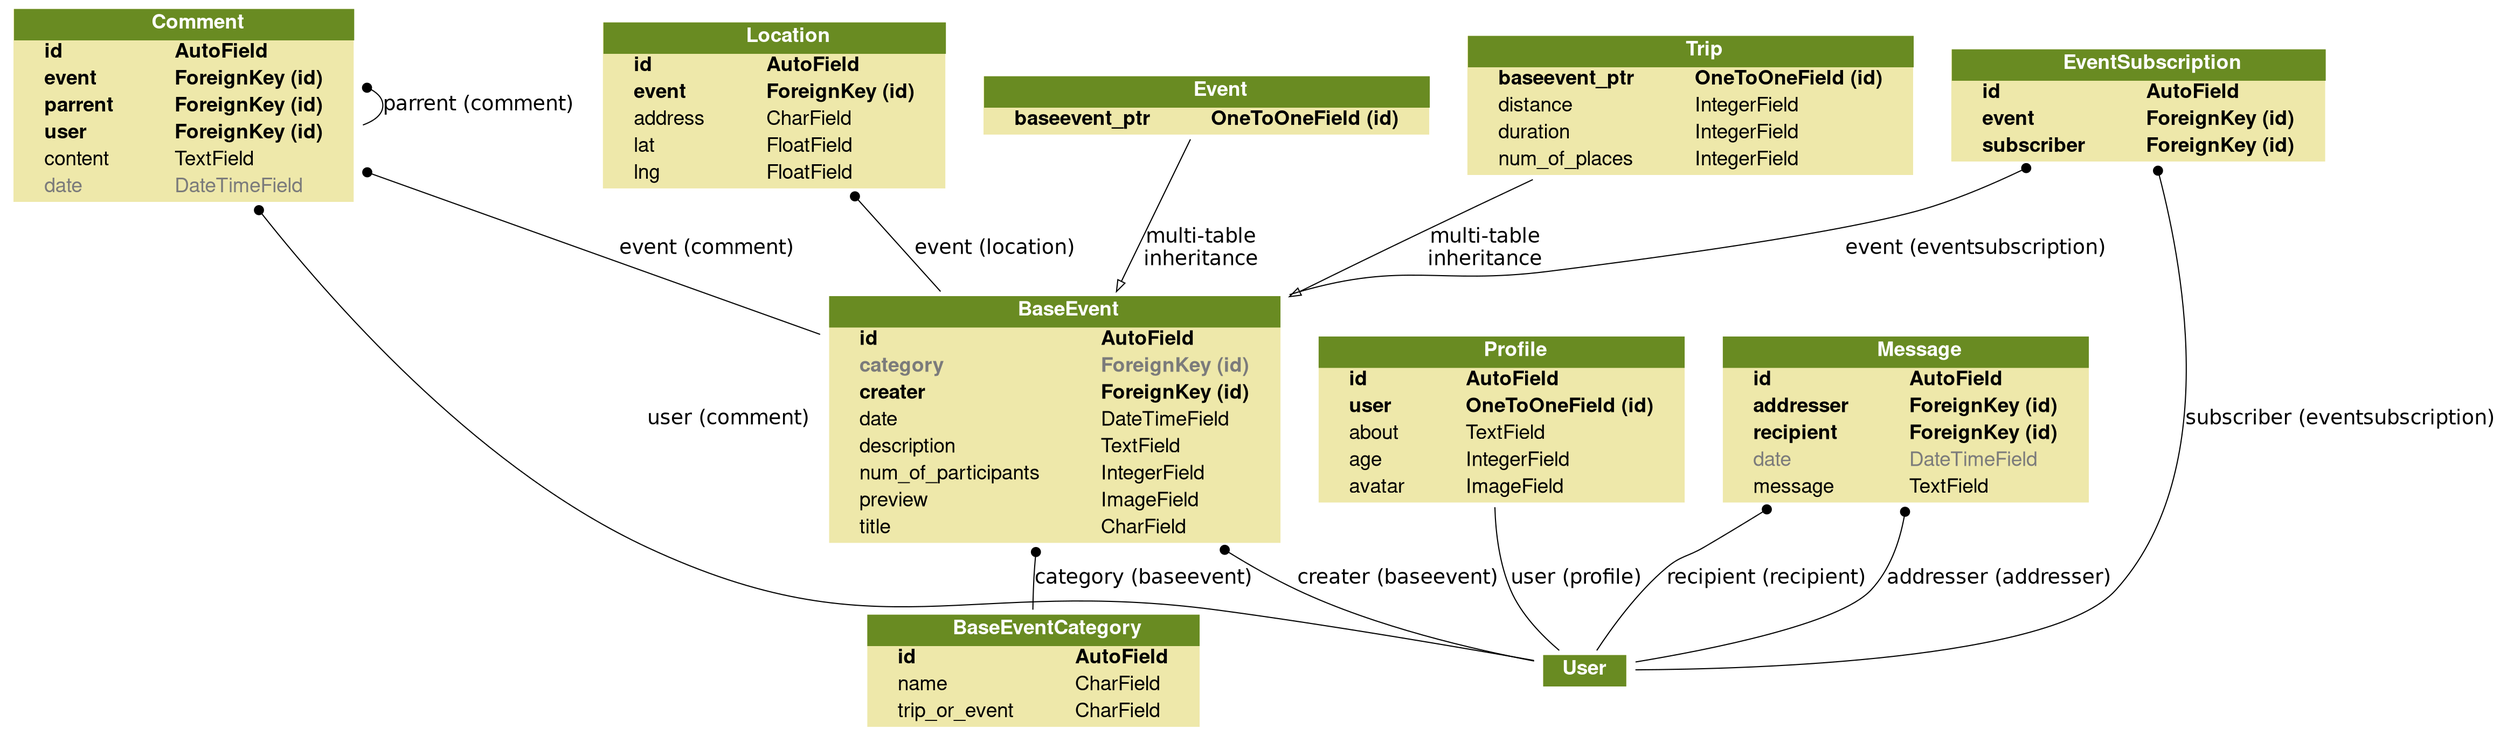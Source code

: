 digraph model_graph {
	graph [bb="0,0,1062.5,395",
		fontname=Helvetica,
		fontsize=18,
		splines=true
	];
	node [fontname=Helvetica,
		fontsize=18,
		label="\N",
		shape=plaintext
	];
	edge [fontname=Helvetica,
		fontsize=18
	];
	main_models_BaseEventCategory	 [height=0.8889,
		label=<
    <TABLE BGCOLOR="palegoldenrod" BORDER="0" CELLBORDER="0" CELLSPACING="0">
    <TR><TD COLSPAN="2" CELLPADDING="4" ALIGN="CENTER" BGCOLOR="olivedrab4">
    <FONT FACE="Helvetica Bold" COLOR="white">
    BaseEventCategory
    </FONT></TD></TR>
  
    <TR><TD ALIGN="LEFT" BORDER="0">
    <FONT FACE="Helvetica Bold">id</FONT>
    </TD><TD ALIGN="LEFT">
    <FONT FACE="Helvetica Bold">AutoField</FONT>
    </TD></TR>
  
    <TR><TD ALIGN="LEFT" BORDER="0">
    <FONT FACE="Helvetica ">name</FONT>
    </TD><TD ALIGN="LEFT">
    <FONT FACE="Helvetica ">CharField</FONT>
    </TD></TR>
  
    <TR><TD ALIGN="LEFT" BORDER="0">
    <FONT FACE="Helvetica ">trip_or_event</FONT>
    </TD><TD ALIGN="LEFT">
    <FONT FACE="Helvetica ">CharField</FONT>
    </TD></TR>
  
    </TABLE>
    >,
		pos="447.5,32",
		width=2.1111];
	main_models_BaseEvent	 [height=1.7917,
		label=<
    <TABLE BGCOLOR="palegoldenrod" BORDER="0" CELLBORDER="0" CELLSPACING="0">
    <TR><TD COLSPAN="2" CELLPADDING="4" ALIGN="CENTER" BGCOLOR="olivedrab4">
    <FONT FACE="Helvetica Bold" COLOR="white">
    BaseEvent
    </FONT></TD></TR>
  
    <TR><TD ALIGN="LEFT" BORDER="0">
    <FONT FACE="Helvetica Bold">id</FONT>
    </TD><TD ALIGN="LEFT">
    <FONT FACE="Helvetica Bold">AutoField</FONT>
    </TD></TR>
  
    <TR><TD ALIGN="LEFT" BORDER="0">
    <FONT COLOR="#7B7B7B" FACE="Helvetica Bold">category</FONT>
    </TD><TD ALIGN="LEFT">
    <FONT COLOR="#7B7B7B" FACE="Helvetica Bold">ForeignKey (id)</FONT>
    </TD></TR>
  
    <TR><TD ALIGN="LEFT" BORDER="0">
    <FONT FACE="Helvetica Bold">creater</FONT>
    </TD><TD ALIGN="LEFT">
    <FONT FACE="Helvetica Bold">ForeignKey (id)</FONT>
    </TD></TR>
  
    <TR><TD ALIGN="LEFT" BORDER="0">
    <FONT FACE="Helvetica ">date</FONT>
    </TD><TD ALIGN="LEFT">
    <FONT FACE="Helvetica ">DateTimeField</FONT>
    </TD></TR>
  
    <TR><TD ALIGN="LEFT" BORDER="0">
    <FONT FACE="Helvetica ">description</FONT>
    </TD><TD ALIGN="LEFT">
    <FONT FACE="Helvetica ">TextField</FONT>
    </TD></TR>
  
    <TR><TD ALIGN="LEFT" BORDER="0">
    <FONT FACE="Helvetica ">num_of_participants</FONT>
    </TD><TD ALIGN="LEFT">
    <FONT FACE="Helvetica ">IntegerField</FONT>
    </TD></TR>
  
    <TR><TD ALIGN="LEFT" BORDER="0">
    <FONT FACE="Helvetica ">preview</FONT>
    </TD><TD ALIGN="LEFT">
    <FONT FACE="Helvetica ">ImageField</FONT>
    </TD></TR>
  
    <TR><TD ALIGN="LEFT" BORDER="0">
    <FONT FACE="Helvetica ">title</FONT>
    </TD><TD ALIGN="LEFT">
    <FONT FACE="Helvetica ">CharField</FONT>
    </TD></TR>
  
    </TABLE>
    >,
		pos="447.5,173.5",
		width=2.7639];
	main_models_BaseEvent -> main_models_BaseEventCategory	 [arrowhead=none,
		arrowtail=dot,
		dir=both,
		label="category (baseevent)",
		lp="485.5,86.5",
		pos="s,447.5,108.87 447.5,100.85 447.5,87.956 447.5,75.149 447.5,64.193"];
	django_contrib_auth_models_User	 [height=0.5,
		label=<
  <TABLE BGCOLOR="palegoldenrod" BORDER="0" CELLBORDER="0" CELLSPACING="0">
  <TR><TD COLSPAN="2" CELLPADDING="4" ALIGN="CENTER" BGCOLOR="olivedrab4">
  <FONT FACE="Helvetica Bold" COLOR="white">User</FONT>
  </TD></TR>
  </TABLE>
  >,
		pos="684.5,32",
		width=0.75];
	main_models_BaseEvent -> django_contrib_auth_models_User	 [arrowhead=none,
		arrowtail=dot,
		dir=both,
		label="creater (baseevent)",
		lp="613,86.5",
		pos="s,534.23,108.97 540.92,104.55 553.02,96.615 565.41,88.903 577.5,82 603.76,67.007 635.42,52.972 657.46,43.799"];
	main_models_Event	 [height=0.52778,
		label=<
    <TABLE BGCOLOR="palegoldenrod" BORDER="0" CELLBORDER="0" CELLSPACING="0">
    <TR><TD COLSPAN="2" CELLPADDING="4" ALIGN="CENTER" BGCOLOR="olivedrab4">
    <FONT FACE="Helvetica Bold" COLOR="white">
    Event
    </FONT></TD></TR>
  
    <TR><TD ALIGN="LEFT" BORDER="0">
    <FONT FACE="Helvetica Bold">baseevent_ptr</FONT>
    </TD><TD ALIGN="LEFT">
    <FONT FACE="Helvetica Bold">OneToOneField (id)</FONT>
    </TD></TR>
  
    </TABLE>
    >,
		pos="531.5,343.5",
		width=2.7639];
	main_models_Event -> main_models_BaseEvent	 [arrowhead=empty,
		arrowtail=none,
		dir=both,
		label="multi-table\ninheritance",
		lp="517.5,265",
		pos="e,479.41,238.31 522.35,324.2 513.07,305.63 498.08,275.67 483.96,247.41"];
	main_models_Trip	 [height=1.0694,
		label=<
    <TABLE BGCOLOR="palegoldenrod" BORDER="0" CELLBORDER="0" CELLSPACING="0">
    <TR><TD COLSPAN="2" CELLPADDING="4" ALIGN="CENTER" BGCOLOR="olivedrab4">
    <FONT FACE="Helvetica Bold" COLOR="white">
    Trip
    </FONT></TD></TR>
  
    <TR><TD ALIGN="LEFT" BORDER="0">
    <FONT FACE="Helvetica Bold">baseevent_ptr</FONT>
    </TD><TD ALIGN="LEFT">
    <FONT FACE="Helvetica Bold">OneToOneField (id)</FONT>
    </TD></TR>
  
    <TR><TD ALIGN="LEFT" BORDER="0">
    <FONT FACE="Helvetica ">distance</FONT>
    </TD><TD ALIGN="LEFT">
    <FONT FACE="Helvetica ">IntegerField</FONT>
    </TD></TR>
  
    <TR><TD ALIGN="LEFT" BORDER="0">
    <FONT FACE="Helvetica ">duration</FONT>
    </TD><TD ALIGN="LEFT">
    <FONT FACE="Helvetica ">IntegerField</FONT>
    </TD></TR>
  
    <TR><TD ALIGN="LEFT" BORDER="0">
    <FONT FACE="Helvetica ">num_of_places</FONT>
    </TD><TD ALIGN="LEFT">
    <FONT FACE="Helvetica ">IntegerField</FONT>
    </TD></TR>
  
    </TABLE>
    >,
		pos="748.5,343.5",
		width=2.7639];
	main_models_Trip -> main_models_BaseEvent	 [arrowhead=empty,
		arrowtail=none,
		dir=both,
		label="multi-table\ninheritance",
		lp="639.5,265",
		pos="e,547.17,233.27 677.59,304.88 643.18,286.44 601.11,263.62 555.94,238.22"];
	main_models_Location	 [height=1.25,
		label=<
    <TABLE BGCOLOR="palegoldenrod" BORDER="0" CELLBORDER="0" CELLSPACING="0">
    <TR><TD COLSPAN="2" CELLPADDING="4" ALIGN="CENTER" BGCOLOR="olivedrab4">
    <FONT FACE="Helvetica Bold" COLOR="white">
    Location
    </FONT></TD></TR>
  
    <TR><TD ALIGN="LEFT" BORDER="0">
    <FONT FACE="Helvetica Bold">id</FONT>
    </TD><TD ALIGN="LEFT">
    <FONT FACE="Helvetica Bold">AutoField</FONT>
    </TD></TR>
  
    <TR><TD ALIGN="LEFT" BORDER="0">
    <FONT FACE="Helvetica Bold">event</FONT>
    </TD><TD ALIGN="LEFT">
    <FONT FACE="Helvetica Bold">ForeignKey (id)</FONT>
    </TD></TR>
  
    <TR><TD ALIGN="LEFT" BORDER="0">
    <FONT FACE="Helvetica ">address</FONT>
    </TD><TD ALIGN="LEFT">
    <FONT FACE="Helvetica ">CharField</FONT>
    </TD></TR>
  
    <TR><TD ALIGN="LEFT" BORDER="0">
    <FONT FACE="Helvetica ">lat</FONT>
    </TD><TD ALIGN="LEFT">
    <FONT FACE="Helvetica ">FloatField</FONT>
    </TD></TR>
  
    <TR><TD ALIGN="LEFT" BORDER="0">
    <FONT FACE="Helvetica ">lng</FONT>
    </TD><TD ALIGN="LEFT">
    <FONT FACE="Helvetica ">FloatField</FONT>
    </TD></TR>
  
    </TABLE>
    >,
		pos="336.5,343.5",
		width=2.1528];
	main_models_Location -> main_models_BaseEvent	 [arrowhead=none,
		arrowtail=dot,
		dir=both,
		label="event (location)",
		lp="420,265",
		pos="s,365.66,298.36 370.31,291.32 381.37,274.59 393.79,255.79 405.38,238.25"];
	main_models_EventSubscription	 [height=0.88889,
		label=<
    <TABLE BGCOLOR="palegoldenrod" BORDER="0" CELLBORDER="0" CELLSPACING="0">
    <TR><TD COLSPAN="2" CELLPADDING="4" ALIGN="CENTER" BGCOLOR="olivedrab4">
    <FONT FACE="Helvetica Bold" COLOR="white">
    EventSubscription
    </FONT></TD></TR>
  
    <TR><TD ALIGN="LEFT" BORDER="0">
    <FONT FACE="Helvetica Bold">id</FONT>
    </TD><TD ALIGN="LEFT">
    <FONT FACE="Helvetica Bold">AutoField</FONT>
    </TD></TR>
  
    <TR><TD ALIGN="LEFT" BORDER="0">
    <FONT FACE="Helvetica Bold">event</FONT>
    </TD><TD ALIGN="LEFT">
    <FONT FACE="Helvetica Bold">ForeignKey (id)</FONT>
    </TD></TR>
  
    <TR><TD ALIGN="LEFT" BORDER="0">
    <FONT FACE="Helvetica Bold">subscriber</FONT>
    </TD><TD ALIGN="LEFT">
    <FONT FACE="Helvetica Bold">ForeignKey (id)</FONT>
    </TD></TR>
  
    </TABLE>
    >,
		pos="950.5,343.5",
		width=2.3472];
	main_models_EventSubscription -> main_models_BaseEvent	 [arrowhead=none,
		arrowtail=dot,
		dir=both,
		label="event (eventsubscription)",
		lp="836.5,265",
		pos="s,900.18,311.46 892.8,307.57 881.39,301.7 869.29,296.18 857.5,292 774.84,262.72 749.87,271.21 663.5,256 615.58,247.56 601.24,254.61 \
555.5,238 552.74,237 549.97,235.92 547.2,234.79"];
	main_models_EventSubscription -> django_contrib_auth_models_User	 [arrowhead=none,
		arrowtail=dot,
		dir=both,
		label="subscriber (eventsubscription)",
		lp="1009,173.5",
		pos="s,954.41,311.33 955.1,303.2 958.89,254.25 958.86,169.66 923.5,109 901.68,71.572 769.37,46.409 711.52,37.059"];
	main_models_Comment	 [height=1.4306,
		label=<
    <TABLE BGCOLOR="palegoldenrod" BORDER="0" CELLBORDER="0" CELLSPACING="0">
    <TR><TD COLSPAN="2" CELLPADDING="4" ALIGN="CENTER" BGCOLOR="olivedrab4">
    <FONT FACE="Helvetica Bold" COLOR="white">
    Comment
    </FONT></TD></TR>
  
    <TR><TD ALIGN="LEFT" BORDER="0">
    <FONT FACE="Helvetica Bold">id</FONT>
    </TD><TD ALIGN="LEFT">
    <FONT FACE="Helvetica Bold">AutoField</FONT>
    </TD></TR>
  
    <TR><TD ALIGN="LEFT" BORDER="0">
    <FONT FACE="Helvetica Bold">event</FONT>
    </TD><TD ALIGN="LEFT">
    <FONT FACE="Helvetica Bold">ForeignKey (id)</FONT>
    </TD></TR>
  
    <TR><TD ALIGN="LEFT" BORDER="0">
    <FONT FACE="Helvetica Bold">parrent</FONT>
    </TD><TD ALIGN="LEFT">
    <FONT FACE="Helvetica Bold">ForeignKey (id)</FONT>
    </TD></TR>
  
    <TR><TD ALIGN="LEFT" BORDER="0">
    <FONT FACE="Helvetica Bold">user</FONT>
    </TD><TD ALIGN="LEFT">
    <FONT FACE="Helvetica Bold">ForeignKey (id)</FONT>
    </TD></TR>
  
    <TR><TD ALIGN="LEFT" BORDER="0">
    <FONT FACE="Helvetica ">content</FONT>
    </TD><TD ALIGN="LEFT">
    <FONT FACE="Helvetica ">TextField</FONT>
    </TD></TR>
  
    <TR><TD ALIGN="LEFT" BORDER="0">
    <FONT COLOR="#7B7B7B" FACE="Helvetica ">date</FONT>
    </TD><TD ALIGN="LEFT">
    <FONT COLOR="#7B7B7B" FACE="Helvetica ">DateTimeField</FONT>
    </TD></TR>
  
    </TABLE>
    >,
		pos="77.5,343.5",
		width=2.1528];
	main_models_Comment -> main_models_BaseEvent	 [arrowhead=none,
		arrowtail=dot,
		dir=both,
		label="event (comment)",
		lp="293,265",
		pos="s,155.06,307.28 162.4,303.95 217.63,278.87 289.9,246.06 347.85,219.74"];
	main_models_Comment -> main_models_Comment	 [arrowhead=none,
		arrowtail=dot,
		dir=both,
		label="parrent (comment)",
		lp="207,343.5",
		pos="s,155.07,356.55 162.81,354.37 169.13,351.93 173,348.31 173,343.5 173,336.95 165.81,332.6 155.07,330.45"];
	main_models_Comment -> django_contrib_auth_models_User	 [arrowhead=none,
		arrowtail=dot,
		dir=both,
		label="user (comment)",
		lp="309.5,173.5",
		pos="s,106.99,291.54 111.36,284.69 146.48,230.24 206.57,150.93 280.5,109 379.46,52.871 420.75,85.369 532.5,64 576.28,55.628 626.98,45.125 \
657.36,38.745"];
	main_models_Profile	 [height=1.25,
		label=<
    <TABLE BGCOLOR="palegoldenrod" BORDER="0" CELLBORDER="0" CELLSPACING="0">
    <TR><TD COLSPAN="2" CELLPADDING="4" ALIGN="CENTER" BGCOLOR="olivedrab4">
    <FONT FACE="Helvetica Bold" COLOR="white">
    Profile
    </FONT></TD></TR>
  
    <TR><TD ALIGN="LEFT" BORDER="0">
    <FONT FACE="Helvetica Bold">id</FONT>
    </TD><TD ALIGN="LEFT">
    <FONT FACE="Helvetica Bold">AutoField</FONT>
    </TD></TR>
  
    <TR><TD ALIGN="LEFT" BORDER="0">
    <FONT FACE="Helvetica Bold">user</FONT>
    </TD><TD ALIGN="LEFT">
    <FONT FACE="Helvetica Bold">OneToOneField (id)</FONT>
    </TD></TR>
  
    <TR><TD ALIGN="LEFT" BORDER="0">
    <FONT FACE="Helvetica ">about</FONT>
    </TD><TD ALIGN="LEFT">
    <FONT FACE="Helvetica ">TextField</FONT>
    </TD></TR>
  
    <TR><TD ALIGN="LEFT" BORDER="0">
    <FONT FACE="Helvetica ">age</FONT>
    </TD><TD ALIGN="LEFT">
    <FONT FACE="Helvetica ">IntegerField</FONT>
    </TD></TR>
  
    <TR><TD ALIGN="LEFT" BORDER="0">
    <FONT FACE="Helvetica ">avatar</FONT>
    </TD><TD ALIGN="LEFT">
    <FONT FACE="Helvetica ">ImageField</FONT>
    </TD></TR>
  
    </TABLE>
    >,
		pos="647.5,173.5",
		width=2.2917];
	main_models_Profile -> django_contrib_auth_models_User	 [arrowhead=none,
		arrowtail=none,
		dir=both,
		label="user (profile)",
		lp="677.5,86.5",
		pos="646.77,128.42 647.6,113.4 649.74,96.692 654.5,82 658.19,70.613 665.01,59.135 671.22,50.153"];
	main_models_Message	 [height=1.25,
		label=<
    <TABLE BGCOLOR="palegoldenrod" BORDER="0" CELLBORDER="0" CELLSPACING="0">
    <TR><TD COLSPAN="2" CELLPADDING="4" ALIGN="CENTER" BGCOLOR="olivedrab4">
    <FONT FACE="Helvetica Bold" COLOR="white">
    Message
    </FONT></TD></TR>
  
    <TR><TD ALIGN="LEFT" BORDER="0">
    <FONT FACE="Helvetica Bold">id</FONT>
    </TD><TD ALIGN="LEFT">
    <FONT FACE="Helvetica Bold">AutoField</FONT>
    </TD></TR>
  
    <TR><TD ALIGN="LEFT" BORDER="0">
    <FONT FACE="Helvetica Bold">addresser</FONT>
    </TD><TD ALIGN="LEFT">
    <FONT FACE="Helvetica Bold">ForeignKey (id)</FONT>
    </TD></TR>
  
    <TR><TD ALIGN="LEFT" BORDER="0">
    <FONT FACE="Helvetica Bold">recipient</FONT>
    </TD><TD ALIGN="LEFT">
    <FONT FACE="Helvetica Bold">ForeignKey (id)</FONT>
    </TD></TR>
  
    <TR><TD ALIGN="LEFT" BORDER="0">
    <FONT COLOR="#7B7B7B" FACE="Helvetica ">date</FONT>
    </TD><TD ALIGN="LEFT">
    <FONT COLOR="#7B7B7B" FACE="Helvetica ">DateTimeField</FONT>
    </TD></TR>
  
    <TR><TD ALIGN="LEFT" BORDER="0">
    <FONT FACE="Helvetica ">message</FONT>
    </TD><TD ALIGN="LEFT">
    <FONT FACE="Helvetica ">TextField</FONT>
    </TD></TR>
  
    </TABLE>
    >,
		pos="831.5,173.5",
		width=2.3056];
	main_models_Message -> django_contrib_auth_models_User	 [arrowhead=none,
		arrowtail=dot,
		dir=both,
		label="addresser (addresser)",
		lp="842,86.5",
		pos="s,821.4,128.07 818.63,120.46 813.26,106.68 805.8,92.685 795.5,82 772.7,58.336 736.47,45.317 711.64,38.757"];
	main_models_Message -> django_contrib_auth_models_User	 [arrowhead=none,
		arrowtail=dot,
		dir=both,
		label="recipient (recipient)",
		lp="757,86.5",
		pos="s,764.71,128.35 758.15,123.24 745.6,113.28 733.18,102.36 722.5,91 710.88,78.631 700.53,62.293 693.58,50.109"];
}
